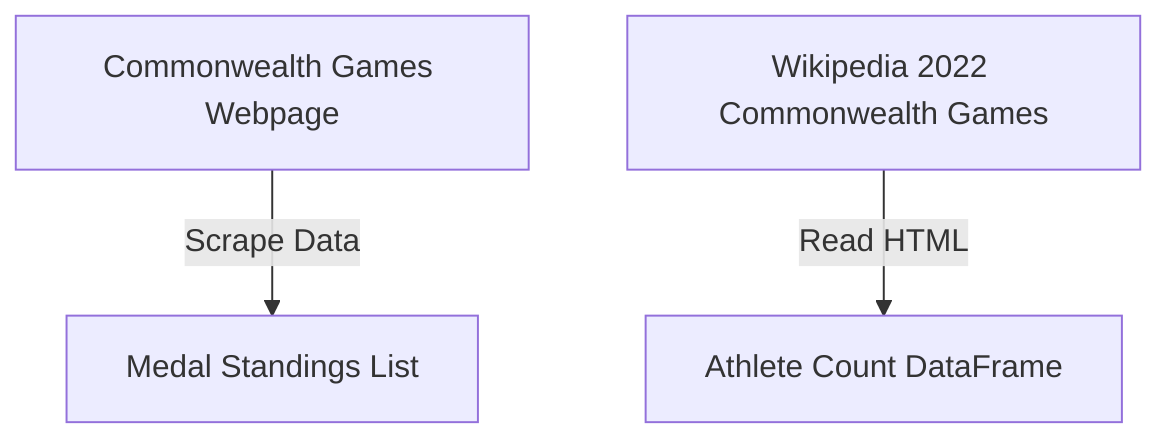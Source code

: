 flowchart TD;
    A1["Commonwealth Games Webpage"] --> |"Scrape Data"| B1["Medal Standings List"]
    A2["Wikipedia 2022 Commonwealth Games"] --> |"Read HTML"| B2["Athlete Count DataFrame"]